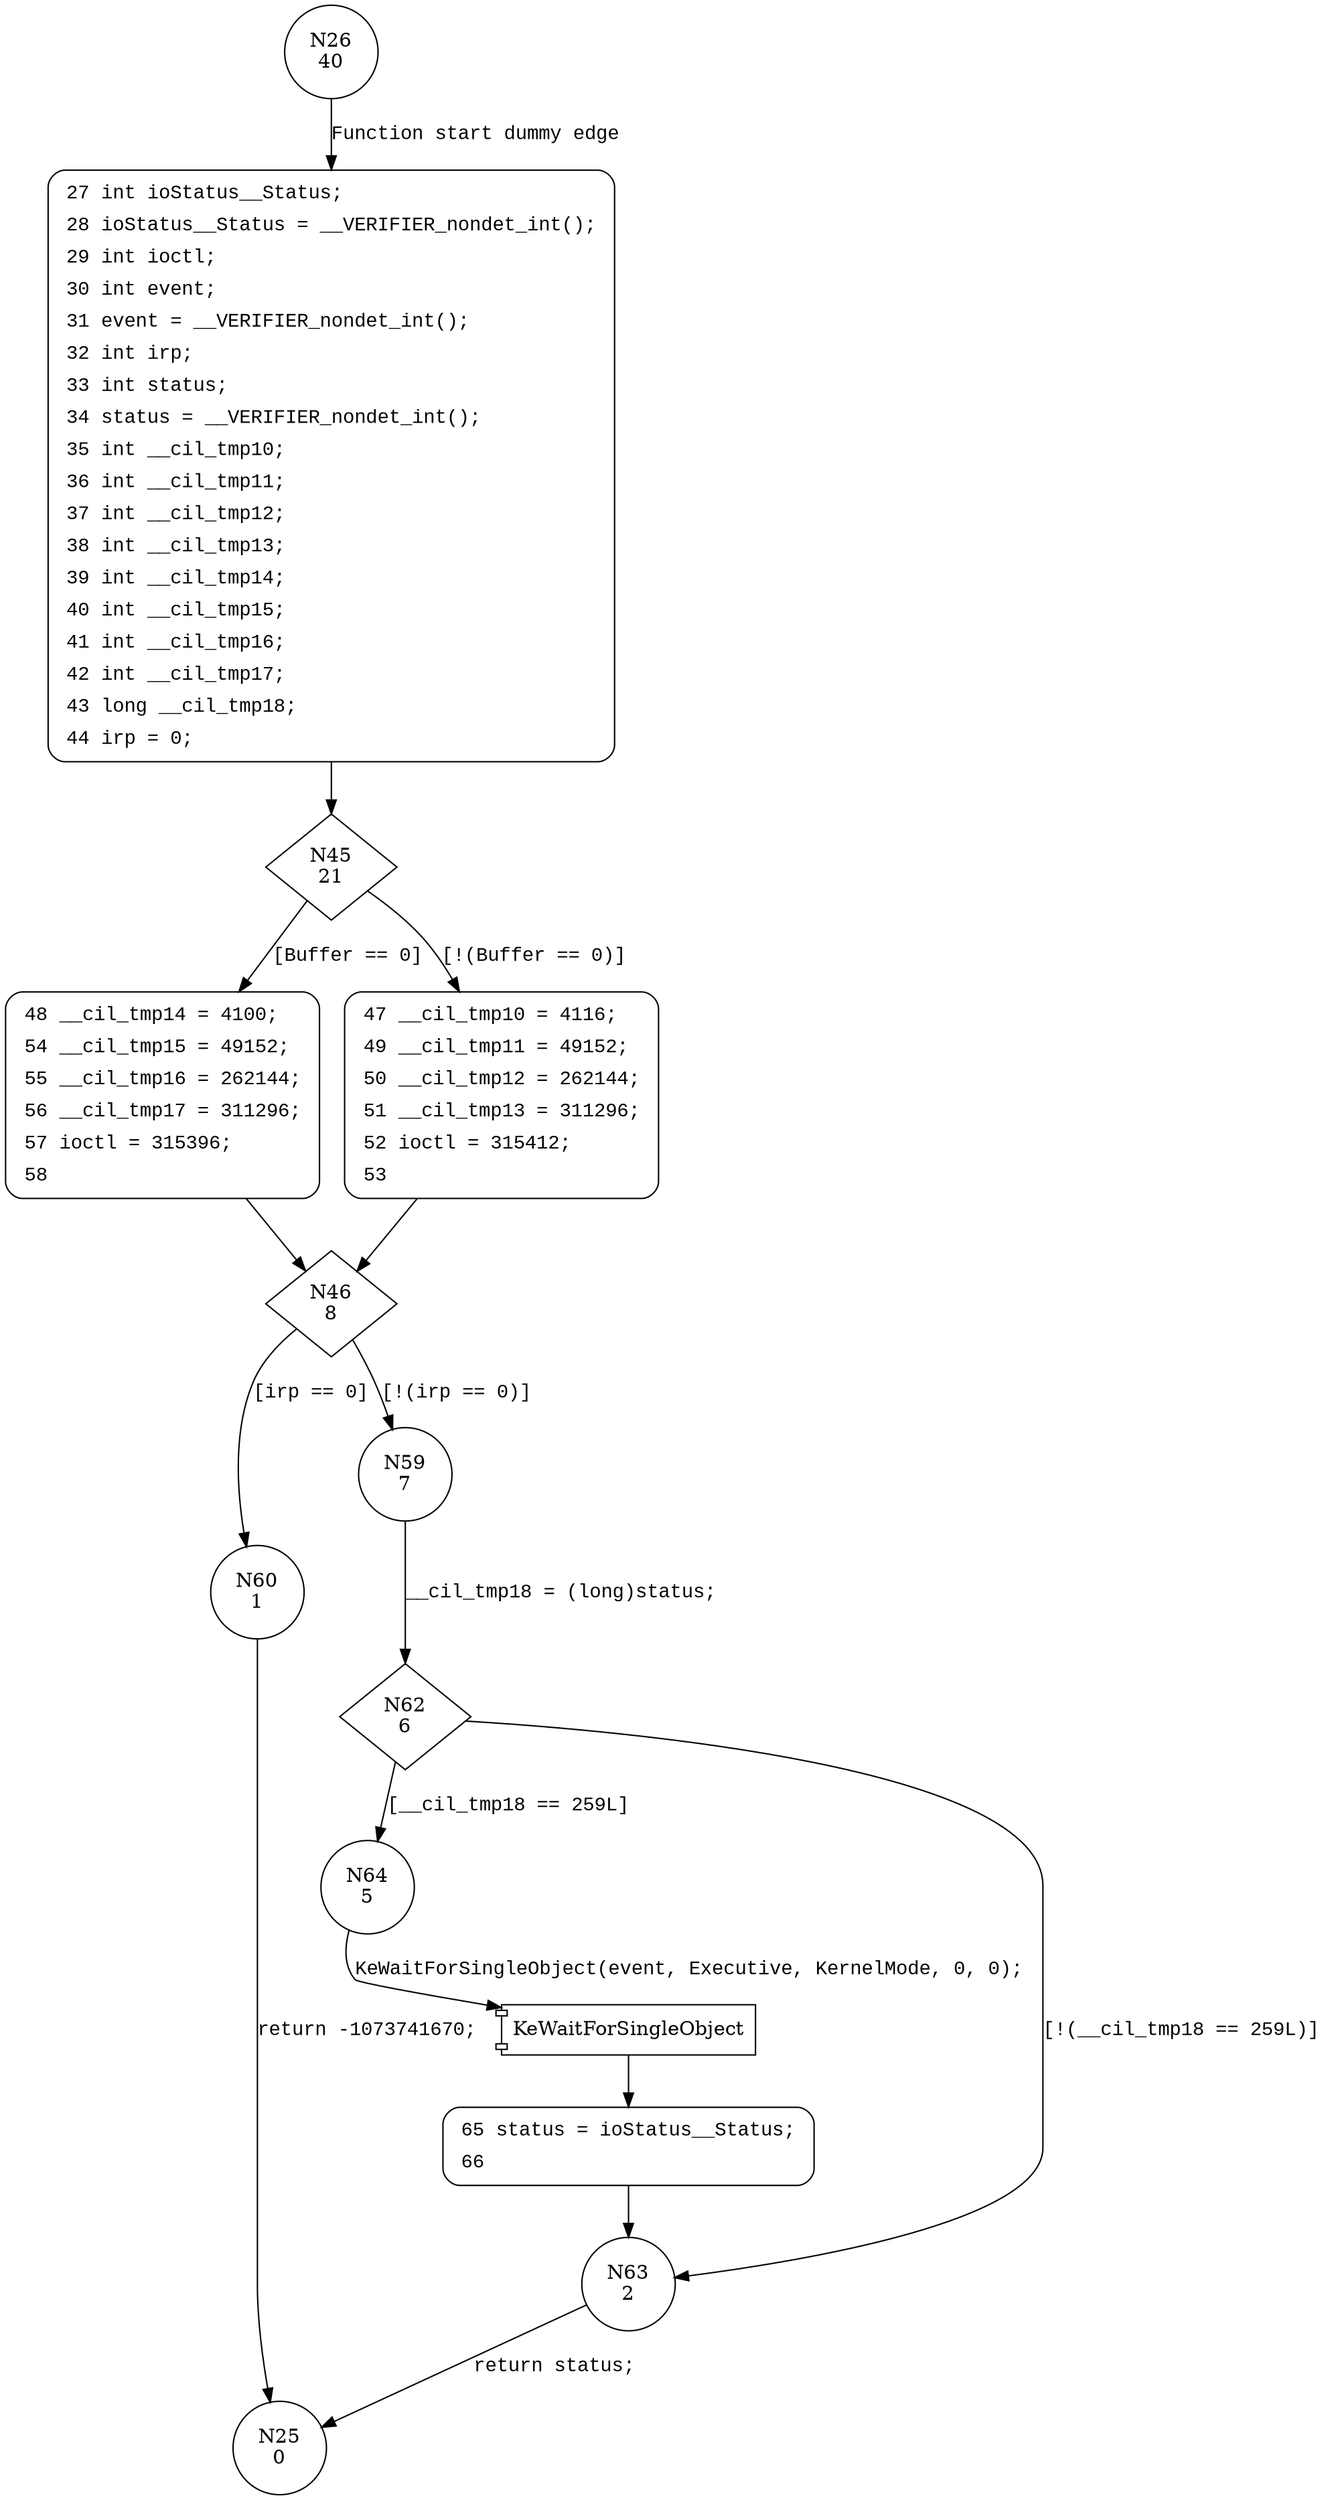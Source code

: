 digraph SendSrbSynchronous {
26 [shape="circle" label="N26\n40"]
27 [shape="circle" label="N27\n39"]
45 [shape="diamond" label="N45\n21"]
48 [shape="circle" label="N48\n14"]
47 [shape="circle" label="N47\n20"]
46 [shape="diamond" label="N46\n8"]
60 [shape="circle" label="N60\n1"]
59 [shape="circle" label="N59\n7"]
62 [shape="diamond" label="N62\n6"]
64 [shape="circle" label="N64\n5"]
63 [shape="circle" label="N63\n2"]
25 [shape="circle" label="N25\n0"]
65 [shape="circle" label="N65\n4"]
27 [style="filled,bold" penwidth="1" fillcolor="white" fontname="Courier New" shape="Mrecord" label=<<table border="0" cellborder="0" cellpadding="3" bgcolor="white"><tr><td align="right">27</td><td align="left">int ioStatus__Status;</td></tr><tr><td align="right">28</td><td align="left">ioStatus__Status = __VERIFIER_nondet_int();</td></tr><tr><td align="right">29</td><td align="left">int ioctl;</td></tr><tr><td align="right">30</td><td align="left">int event;</td></tr><tr><td align="right">31</td><td align="left">event = __VERIFIER_nondet_int();</td></tr><tr><td align="right">32</td><td align="left">int irp;</td></tr><tr><td align="right">33</td><td align="left">int status;</td></tr><tr><td align="right">34</td><td align="left">status = __VERIFIER_nondet_int();</td></tr><tr><td align="right">35</td><td align="left">int __cil_tmp10;</td></tr><tr><td align="right">36</td><td align="left">int __cil_tmp11;</td></tr><tr><td align="right">37</td><td align="left">int __cil_tmp12;</td></tr><tr><td align="right">38</td><td align="left">int __cil_tmp13;</td></tr><tr><td align="right">39</td><td align="left">int __cil_tmp14;</td></tr><tr><td align="right">40</td><td align="left">int __cil_tmp15;</td></tr><tr><td align="right">41</td><td align="left">int __cil_tmp16;</td></tr><tr><td align="right">42</td><td align="left">int __cil_tmp17;</td></tr><tr><td align="right">43</td><td align="left">long __cil_tmp18;</td></tr><tr><td align="right">44</td><td align="left">irp = 0;</td></tr></table>>]
27 -> 45[label=""]
47 [style="filled,bold" penwidth="1" fillcolor="white" fontname="Courier New" shape="Mrecord" label=<<table border="0" cellborder="0" cellpadding="3" bgcolor="white"><tr><td align="right">47</td><td align="left">__cil_tmp10 = 4116;</td></tr><tr><td align="right">49</td><td align="left">__cil_tmp11 = 49152;</td></tr><tr><td align="right">50</td><td align="left">__cil_tmp12 = 262144;</td></tr><tr><td align="right">51</td><td align="left">__cil_tmp13 = 311296;</td></tr><tr><td align="right">52</td><td align="left">ioctl = 315412;</td></tr><tr><td align="right">53</td><td align="left"></td></tr></table>>]
47 -> 46[label=""]
65 [style="filled,bold" penwidth="1" fillcolor="white" fontname="Courier New" shape="Mrecord" label=<<table border="0" cellborder="0" cellpadding="3" bgcolor="white"><tr><td align="right">65</td><td align="left">status = ioStatus__Status;</td></tr><tr><td align="right">66</td><td align="left"></td></tr></table>>]
65 -> 63[label=""]
48 [style="filled,bold" penwidth="1" fillcolor="white" fontname="Courier New" shape="Mrecord" label=<<table border="0" cellborder="0" cellpadding="3" bgcolor="white"><tr><td align="right">48</td><td align="left">__cil_tmp14 = 4100;</td></tr><tr><td align="right">54</td><td align="left">__cil_tmp15 = 49152;</td></tr><tr><td align="right">55</td><td align="left">__cil_tmp16 = 262144;</td></tr><tr><td align="right">56</td><td align="left">__cil_tmp17 = 311296;</td></tr><tr><td align="right">57</td><td align="left">ioctl = 315396;</td></tr><tr><td align="right">58</td><td align="left"></td></tr></table>>]
48 -> 46[label=""]
26 -> 27 [label="Function start dummy edge" fontname="Courier New"]
45 -> 48 [label="[Buffer == 0]" fontname="Courier New"]
45 -> 47 [label="[!(Buffer == 0)]" fontname="Courier New"]
46 -> 60 [label="[irp == 0]" fontname="Courier New"]
46 -> 59 [label="[!(irp == 0)]" fontname="Courier New"]
62 -> 64 [label="[__cil_tmp18 == 259L]" fontname="Courier New"]
62 -> 63 [label="[!(__cil_tmp18 == 259L)]" fontname="Courier New"]
63 -> 25 [label="return status;" fontname="Courier New"]
100001 [shape="component" label="KeWaitForSingleObject"]
64 -> 100001 [label="KeWaitForSingleObject(event, Executive, KernelMode, 0, 0);" fontname="Courier New"]
100001 -> 65 [label="" fontname="Courier New"]
60 -> 25 [label="return -1073741670;" fontname="Courier New"]
59 -> 62 [label="__cil_tmp18 = (long)status;" fontname="Courier New"]
}